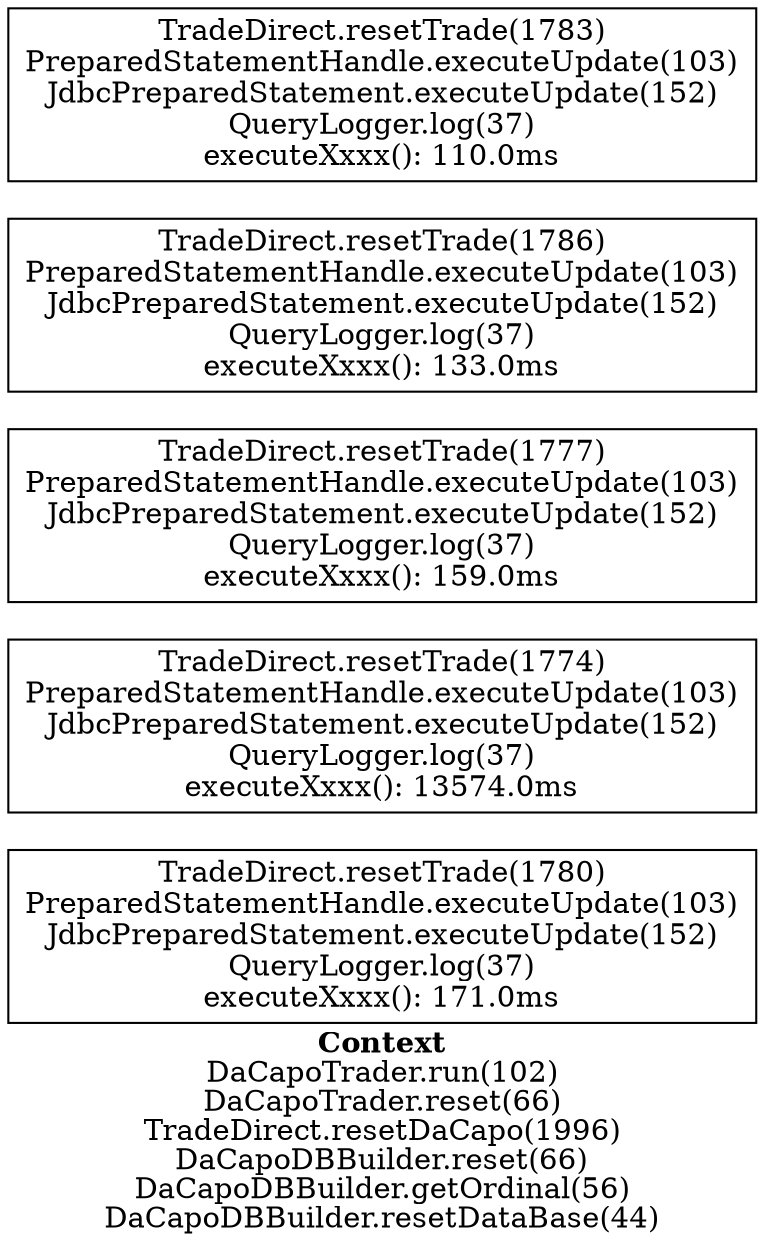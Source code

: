 digraph 559726901 { 
label=<<font face="Times-Bold">Context</font><br/>DaCapoTrader.run(102)<br/>DaCapoTrader.reset(66)<br/>TradeDirect.resetDaCapo(1996)<br/>DaCapoDBBuilder.reset(66)<br/>DaCapoDBBuilder.getOrdinal(56)<br/>DaCapoDBBuilder.resetDataBase(44)>;rankdir=RL;
1 [label="TradeDirect.resetTrade(1780)\nPreparedStatementHandle.executeUpdate(103)\nJdbcPreparedStatement.executeUpdate(152)\nQueryLogger.log(37)\nexecuteXxxx(): 171.0ms", shape=box];
2 [label="TradeDirect.resetTrade(1774)\nPreparedStatementHandle.executeUpdate(103)\nJdbcPreparedStatement.executeUpdate(152)\nQueryLogger.log(37)\nexecuteXxxx(): 13574.0ms", shape=box];
3 [label="TradeDirect.resetTrade(1777)\nPreparedStatementHandle.executeUpdate(103)\nJdbcPreparedStatement.executeUpdate(152)\nQueryLogger.log(37)\nexecuteXxxx(): 159.0ms", shape=box];
4 [label="TradeDirect.resetTrade(1786)\nPreparedStatementHandle.executeUpdate(103)\nJdbcPreparedStatement.executeUpdate(152)\nQueryLogger.log(37)\nexecuteXxxx(): 133.0ms", shape=box];
5 [label="TradeDirect.resetTrade(1783)\nPreparedStatementHandle.executeUpdate(103)\nJdbcPreparedStatement.executeUpdate(152)\nQueryLogger.log(37)\nexecuteXxxx(): 110.0ms", shape=box];
}

